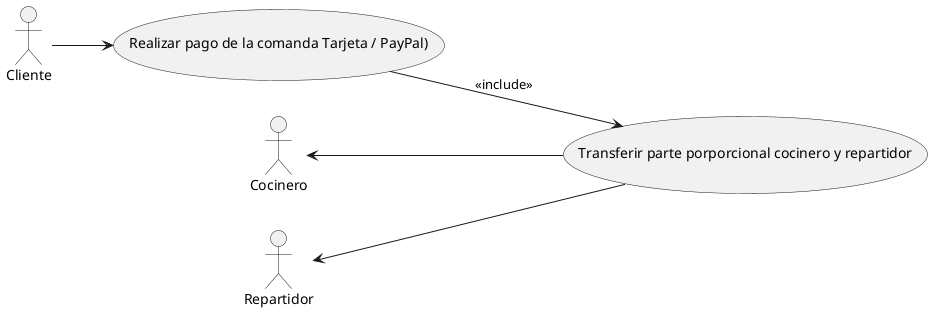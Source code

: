 @startuml
left to right direction

actor Cliente
actor Cocinero
actor Repartidor

  usecase "Realizar pago de la comanda Tarjeta / PayPal)" as us2
  usecase "Transferir parte porporcional cocinero y repartidor" as us3


Cliente --> us2

us2 -->us3 : <<include>>
Cocinero <-- us3
Repartidor <-- us3

@enduml
